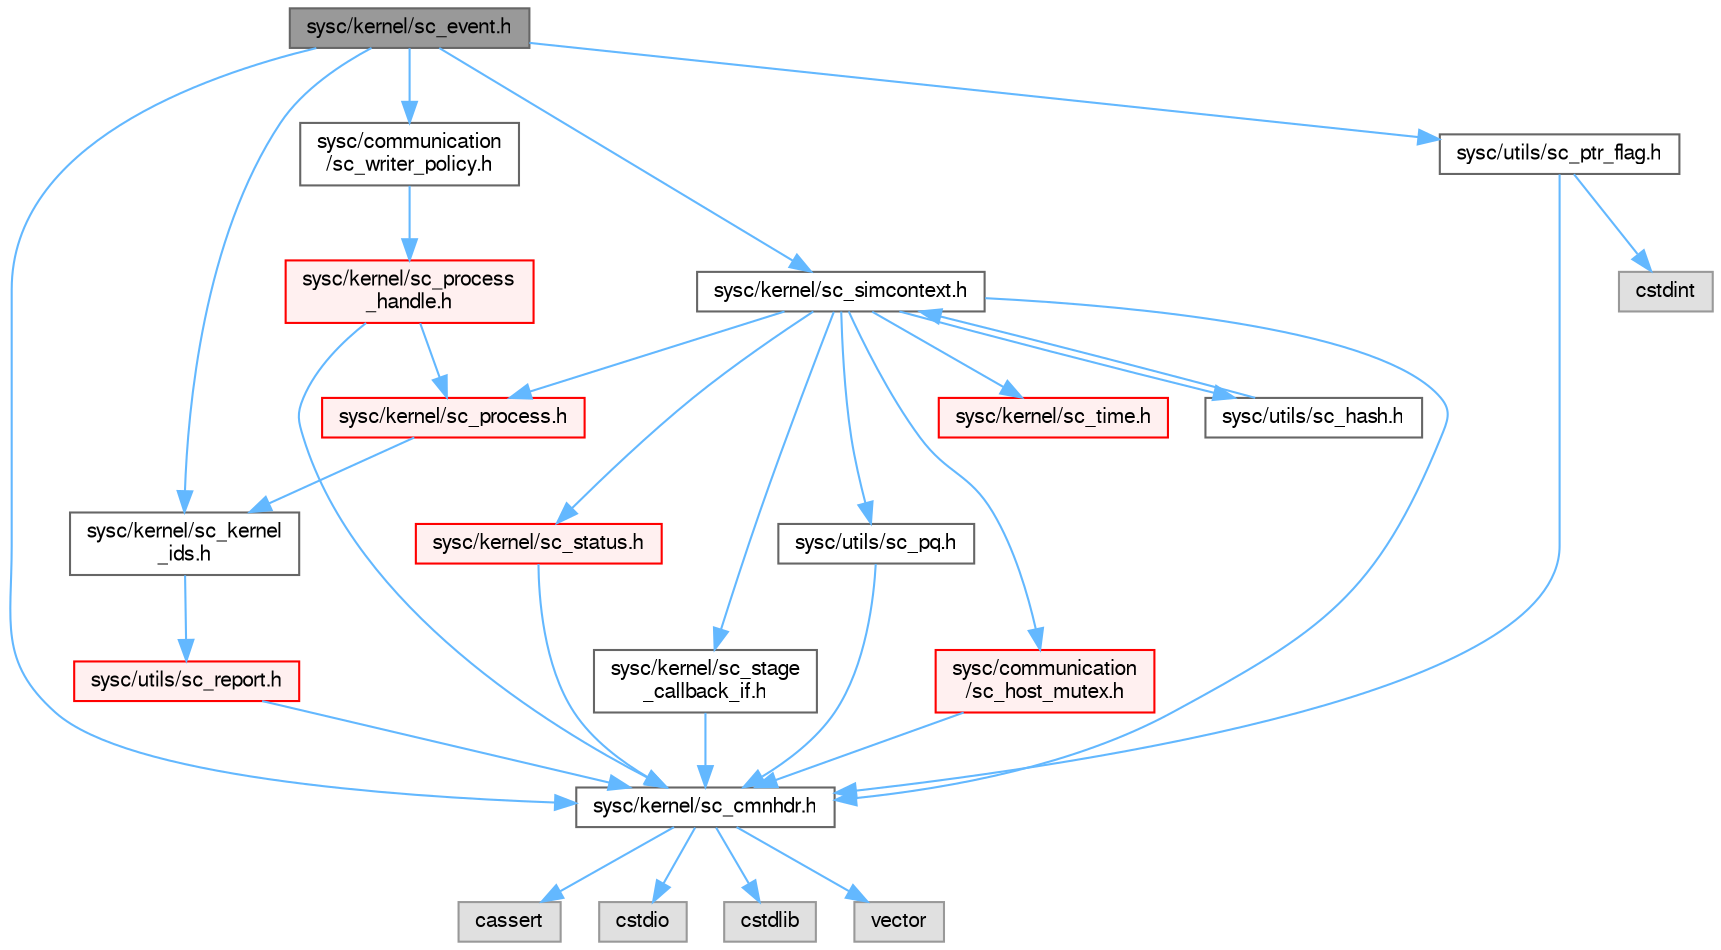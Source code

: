 digraph "sysc/kernel/sc_event.h"
{
 // LATEX_PDF_SIZE
  bgcolor="transparent";
  edge [fontname=FreeSans,fontsize=10,labelfontname=FreeSans,labelfontsize=10];
  node [fontname=FreeSans,fontsize=10,shape=box,height=0.2,width=0.4];
  Node1 [id="Node000001",label="sysc/kernel/sc_event.h",height=0.2,width=0.4,color="gray40", fillcolor="grey60", style="filled", fontcolor="black",tooltip=" "];
  Node1 -> Node2 [id="edge1_Node000001_Node000002",color="steelblue1",style="solid",tooltip=" "];
  Node2 [id="Node000002",label="sysc/kernel/sc_cmnhdr.h",height=0.2,width=0.4,color="grey40", fillcolor="white", style="filled",URL="$a00428.html",tooltip=" "];
  Node2 -> Node3 [id="edge2_Node000002_Node000003",color="steelblue1",style="solid",tooltip=" "];
  Node3 [id="Node000003",label="cassert",height=0.2,width=0.4,color="grey60", fillcolor="#E0E0E0", style="filled",tooltip=" "];
  Node2 -> Node4 [id="edge3_Node000002_Node000004",color="steelblue1",style="solid",tooltip=" "];
  Node4 [id="Node000004",label="cstdio",height=0.2,width=0.4,color="grey60", fillcolor="#E0E0E0", style="filled",tooltip=" "];
  Node2 -> Node5 [id="edge4_Node000002_Node000005",color="steelblue1",style="solid",tooltip=" "];
  Node5 [id="Node000005",label="cstdlib",height=0.2,width=0.4,color="grey60", fillcolor="#E0E0E0", style="filled",tooltip=" "];
  Node2 -> Node6 [id="edge5_Node000002_Node000006",color="steelblue1",style="solid",tooltip=" "];
  Node6 [id="Node000006",label="vector",height=0.2,width=0.4,color="grey60", fillcolor="#E0E0E0", style="filled",tooltip=" "];
  Node1 -> Node7 [id="edge6_Node000001_Node000007",color="steelblue1",style="solid",tooltip=" "];
  Node7 [id="Node000007",label="sysc/kernel/sc_kernel\l_ids.h",height=0.2,width=0.4,color="grey40", fillcolor="white", style="filled",URL="$a00386.html",tooltip=" "];
  Node7 -> Node8 [id="edge7_Node000007_Node000008",color="steelblue1",style="solid",tooltip=" "];
  Node8 [id="Node000008",label="sysc/utils/sc_report.h",height=0.2,width=0.4,color="red", fillcolor="#FFF0F0", style="filled",URL="$a00212.html",tooltip=" "];
  Node8 -> Node2 [id="edge8_Node000008_Node000002",color="steelblue1",style="solid",tooltip=" "];
  Node1 -> Node12 [id="edge9_Node000001_Node000012",color="steelblue1",style="solid",tooltip=" "];
  Node12 [id="Node000012",label="sysc/kernel/sc_simcontext.h",height=0.2,width=0.4,color="grey40", fillcolor="white", style="filled",URL="$a00377.html",tooltip=" "];
  Node12 -> Node2 [id="edge10_Node000012_Node000002",color="steelblue1",style="solid",tooltip=" "];
  Node12 -> Node13 [id="edge11_Node000012_Node000013",color="steelblue1",style="solid",tooltip=" "];
  Node13 [id="Node000013",label="sysc/kernel/sc_process.h",height=0.2,width=0.4,color="red", fillcolor="#FFF0F0", style="filled",URL="$a00437.html",tooltip=" "];
  Node13 -> Node7 [id="edge12_Node000013_Node000007",color="steelblue1",style="solid",tooltip=" "];
  Node12 -> Node22 [id="edge13_Node000012_Node000022",color="steelblue1",style="solid",tooltip=" "];
  Node22 [id="Node000022",label="sysc/kernel/sc_status.h",height=0.2,width=0.4,color="red", fillcolor="#FFF0F0", style="filled",URL="$a00440.html",tooltip=" "];
  Node22 -> Node2 [id="edge14_Node000022_Node000002",color="steelblue1",style="solid",tooltip=" "];
  Node12 -> Node24 [id="edge15_Node000012_Node000024",color="steelblue1",style="solid",tooltip=" "];
  Node24 [id="Node000024",label="sysc/kernel/sc_time.h",height=0.2,width=0.4,color="red", fillcolor="#FFF0F0", style="filled",URL="$a00365.html",tooltip=" "];
  Node12 -> Node44 [id="edge16_Node000012_Node000044",color="steelblue1",style="solid",tooltip=" "];
  Node44 [id="Node000044",label="sysc/kernel/sc_stage\l_callback_if.h",height=0.2,width=0.4,color="grey40", fillcolor="white", style="filled",URL="$a00392.html",tooltip=" "];
  Node44 -> Node2 [id="edge17_Node000044_Node000002",color="steelblue1",style="solid",tooltip=" "];
  Node12 -> Node45 [id="edge18_Node000012_Node000045",color="steelblue1",style="solid",tooltip=" "];
  Node45 [id="Node000045",label="sysc/utils/sc_hash.h",height=0.2,width=0.4,color="grey40", fillcolor="white", style="filled",URL="$a00224.html",tooltip=" "];
  Node45 -> Node12 [id="edge19_Node000045_Node000012",color="steelblue1",style="solid",tooltip=" "];
  Node12 -> Node46 [id="edge20_Node000012_Node000046",color="steelblue1",style="solid",tooltip=" "];
  Node46 [id="Node000046",label="sysc/utils/sc_pq.h",height=0.2,width=0.4,color="grey40", fillcolor="white", style="filled",URL="$a00197.html",tooltip=" "];
  Node46 -> Node2 [id="edge21_Node000046_Node000002",color="steelblue1",style="solid",tooltip=" "];
  Node12 -> Node47 [id="edge22_Node000012_Node000047",color="steelblue1",style="solid",tooltip=" "];
  Node47 [id="Node000047",label="sysc/communication\l/sc_host_mutex.h",height=0.2,width=0.4,color="red", fillcolor="#FFF0F0", style="filled",URL="$a00311.html",tooltip=" "];
  Node47 -> Node2 [id="edge23_Node000047_Node000002",color="steelblue1",style="solid",tooltip=" "];
  Node1 -> Node50 [id="edge24_Node000001_Node000050",color="steelblue1",style="solid",tooltip=" "];
  Node50 [id="Node000050",label="sysc/communication\l/sc_writer_policy.h",height=0.2,width=0.4,color="grey40", fillcolor="white", style="filled",URL="$a00248.html",tooltip=" "];
  Node50 -> Node51 [id="edge25_Node000050_Node000051",color="steelblue1",style="solid",tooltip=" "];
  Node51 [id="Node000051",label="sysc/kernel/sc_process\l_handle.h",height=0.2,width=0.4,color="red", fillcolor="#FFF0F0", style="filled",URL="$a00329.html",tooltip=" "];
  Node51 -> Node2 [id="edge26_Node000051_Node000002",color="steelblue1",style="solid",tooltip=" "];
  Node51 -> Node13 [id="edge27_Node000051_Node000013",color="steelblue1",style="solid",tooltip=" "];
  Node1 -> Node52 [id="edge28_Node000001_Node000052",color="steelblue1",style="solid",tooltip=" "];
  Node52 [id="Node000052",label="sysc/utils/sc_ptr_flag.h",height=0.2,width=0.4,color="grey40", fillcolor="white", style="filled",URL="$a00239.html",tooltip=" "];
  Node52 -> Node27 [id="edge29_Node000052_Node000027",color="steelblue1",style="solid",tooltip=" "];
  Node27 [id="Node000027",label="cstdint",height=0.2,width=0.4,color="grey60", fillcolor="#E0E0E0", style="filled",tooltip=" "];
  Node52 -> Node2 [id="edge30_Node000052_Node000002",color="steelblue1",style="solid",tooltip=" "];
}
